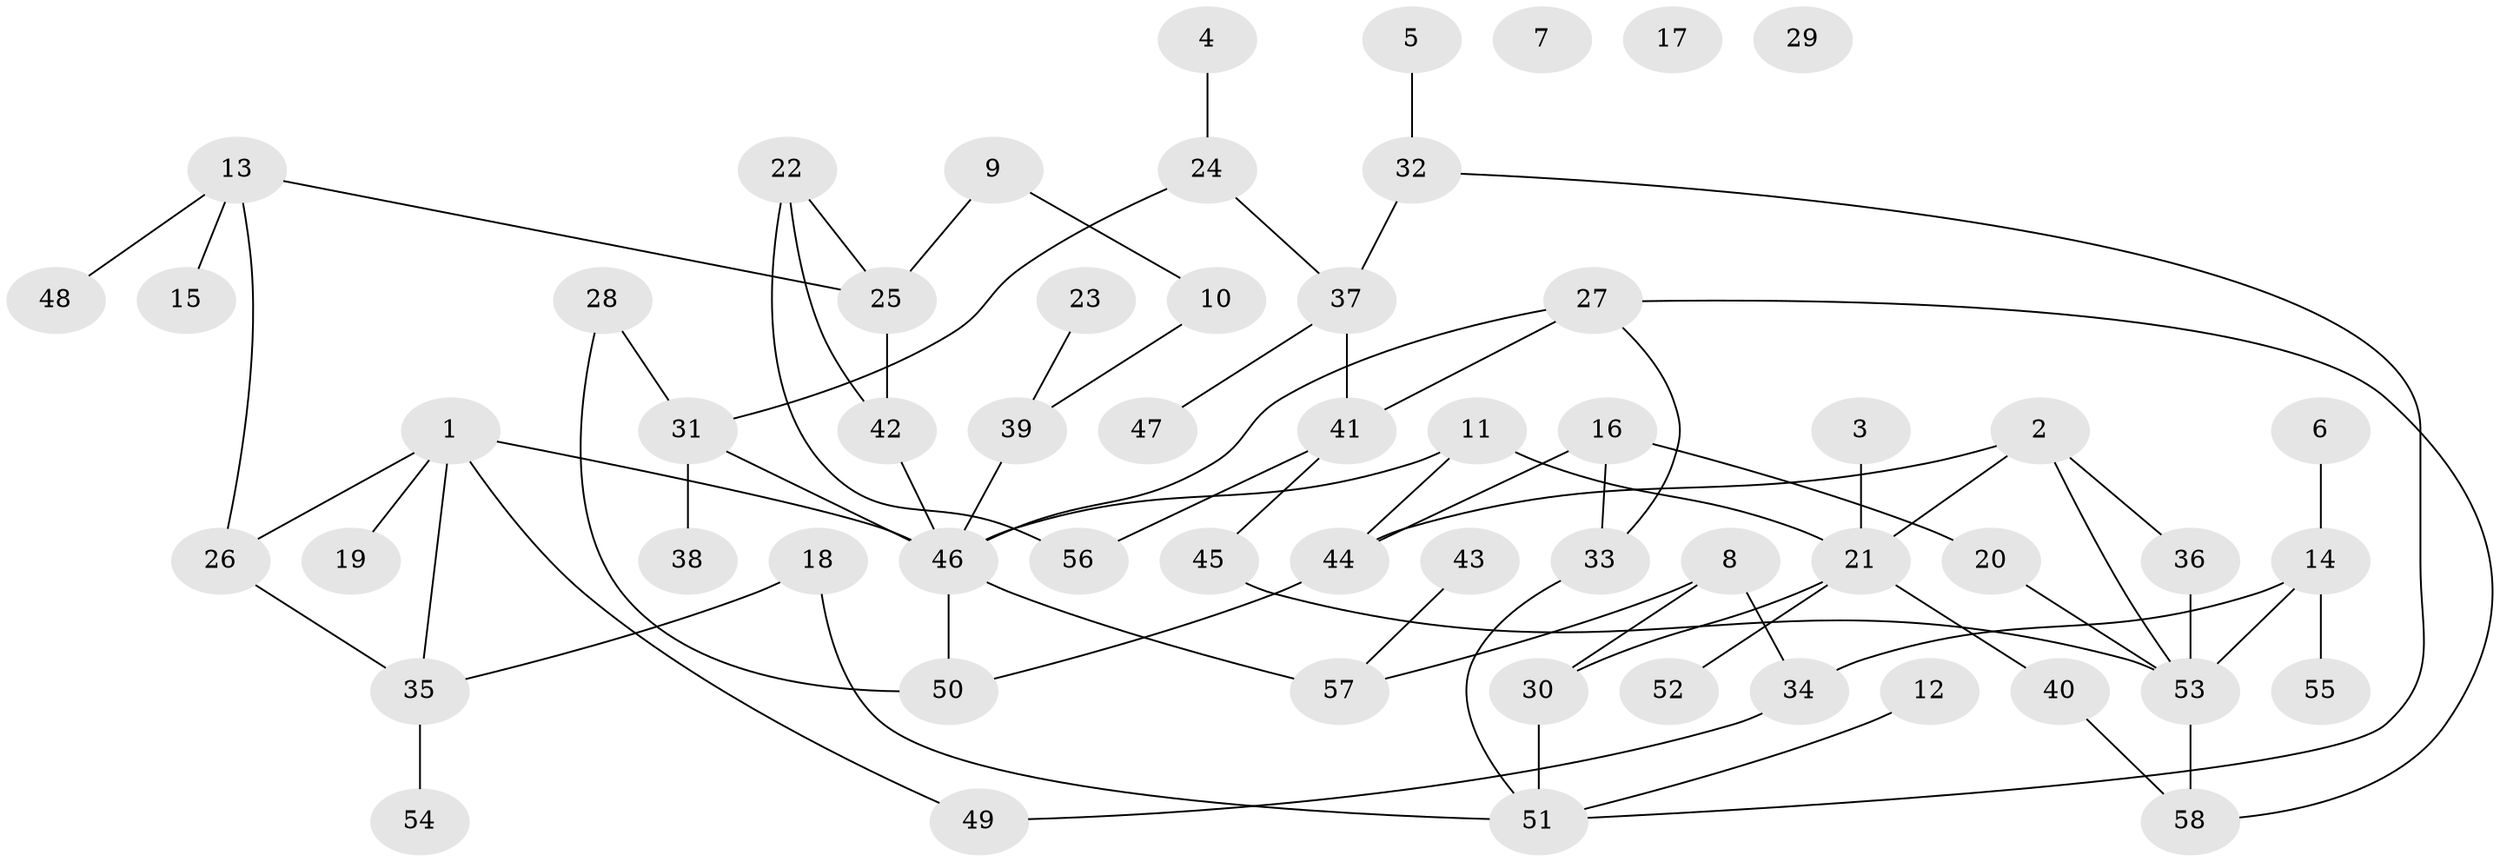 // coarse degree distribution, {12: 0.029411764705882353, 4: 0.11764705882352941, 1: 0.20588235294117646, 7: 0.029411764705882353, 0: 0.08823529411764706, 5: 0.058823529411764705, 2: 0.3235294117647059, 3: 0.058823529411764705, 6: 0.08823529411764706}
// Generated by graph-tools (version 1.1) at 2025/16/03/04/25 18:16:27]
// undirected, 58 vertices, 75 edges
graph export_dot {
graph [start="1"]
  node [color=gray90,style=filled];
  1;
  2;
  3;
  4;
  5;
  6;
  7;
  8;
  9;
  10;
  11;
  12;
  13;
  14;
  15;
  16;
  17;
  18;
  19;
  20;
  21;
  22;
  23;
  24;
  25;
  26;
  27;
  28;
  29;
  30;
  31;
  32;
  33;
  34;
  35;
  36;
  37;
  38;
  39;
  40;
  41;
  42;
  43;
  44;
  45;
  46;
  47;
  48;
  49;
  50;
  51;
  52;
  53;
  54;
  55;
  56;
  57;
  58;
  1 -- 19;
  1 -- 26;
  1 -- 35;
  1 -- 46;
  1 -- 49;
  2 -- 21;
  2 -- 36;
  2 -- 44;
  2 -- 53;
  3 -- 21;
  4 -- 24;
  5 -- 32;
  6 -- 14;
  8 -- 30;
  8 -- 34;
  8 -- 57;
  9 -- 10;
  9 -- 25;
  10 -- 39;
  11 -- 21;
  11 -- 44;
  11 -- 46;
  12 -- 51;
  13 -- 15;
  13 -- 25;
  13 -- 26;
  13 -- 48;
  14 -- 34;
  14 -- 53;
  14 -- 55;
  16 -- 20;
  16 -- 33;
  16 -- 44;
  18 -- 35;
  18 -- 51;
  20 -- 53;
  21 -- 30;
  21 -- 40;
  21 -- 52;
  22 -- 25;
  22 -- 42;
  22 -- 56;
  23 -- 39;
  24 -- 31;
  24 -- 37;
  25 -- 42;
  26 -- 35;
  27 -- 33;
  27 -- 41;
  27 -- 46;
  27 -- 58;
  28 -- 31;
  28 -- 50;
  30 -- 51;
  31 -- 38;
  31 -- 46;
  32 -- 37;
  32 -- 51;
  33 -- 51;
  34 -- 49;
  35 -- 54;
  36 -- 53;
  37 -- 41;
  37 -- 47;
  39 -- 46;
  40 -- 58;
  41 -- 45;
  41 -- 56;
  42 -- 46;
  43 -- 57;
  44 -- 50;
  45 -- 53;
  46 -- 50;
  46 -- 57;
  53 -- 58;
}
